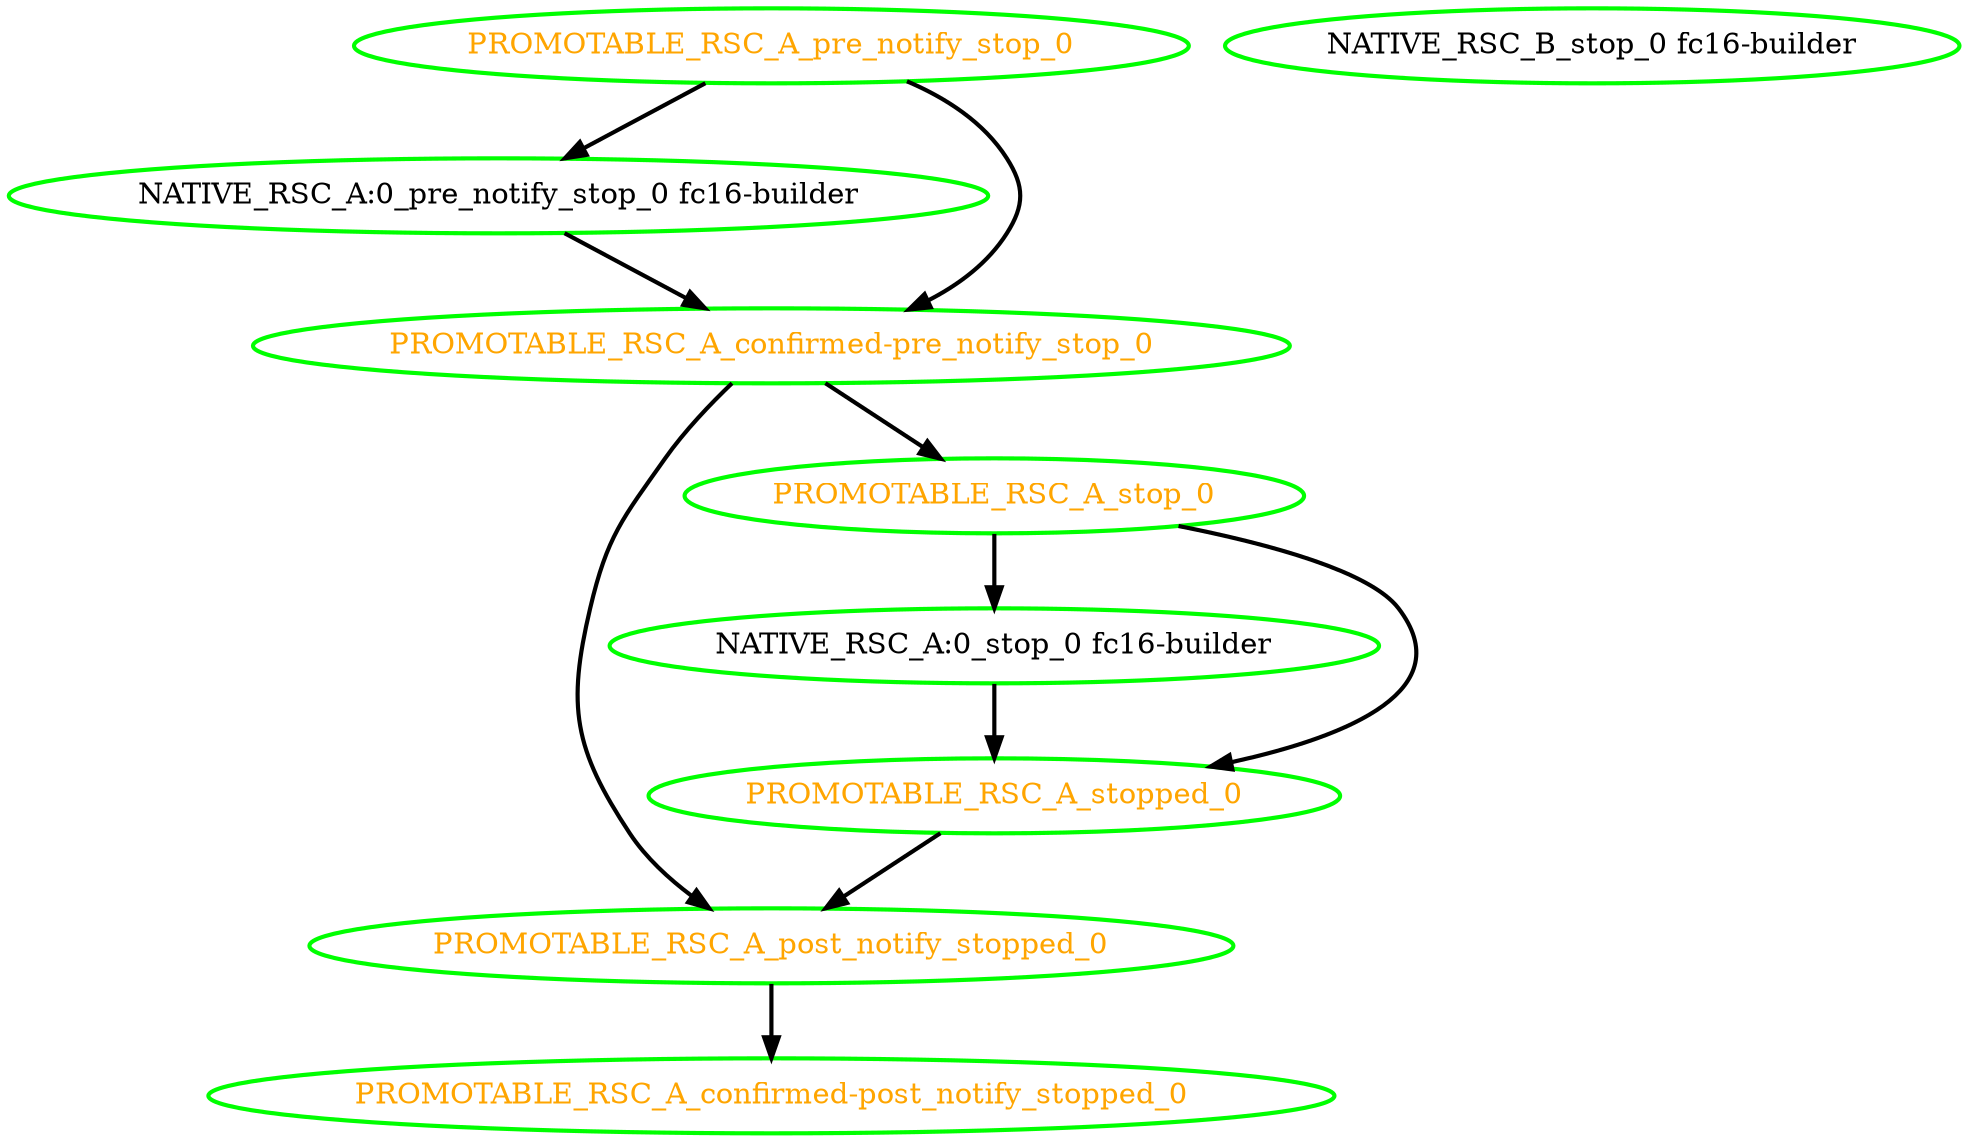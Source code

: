  digraph "g" {
"NATIVE_RSC_A:0_pre_notify_stop_0 fc16-builder" -> "PROMOTABLE_RSC_A_confirmed-pre_notify_stop_0" [ style = bold]
"NATIVE_RSC_A:0_pre_notify_stop_0 fc16-builder" [ style=bold color="green" fontcolor="black"]
"NATIVE_RSC_A:0_stop_0 fc16-builder" -> "PROMOTABLE_RSC_A_stopped_0" [ style = bold]
"NATIVE_RSC_A:0_stop_0 fc16-builder" [ style=bold color="green" fontcolor="black"]
"NATIVE_RSC_B_stop_0 fc16-builder" [ style=bold color="green" fontcolor="black"]
"PROMOTABLE_RSC_A_confirmed-post_notify_stopped_0" [ style=bold color="green" fontcolor="orange"]
"PROMOTABLE_RSC_A_confirmed-pre_notify_stop_0" -> "PROMOTABLE_RSC_A_post_notify_stopped_0" [ style = bold]
"PROMOTABLE_RSC_A_confirmed-pre_notify_stop_0" -> "PROMOTABLE_RSC_A_stop_0" [ style = bold]
"PROMOTABLE_RSC_A_confirmed-pre_notify_stop_0" [ style=bold color="green" fontcolor="orange"]
"PROMOTABLE_RSC_A_post_notify_stopped_0" -> "PROMOTABLE_RSC_A_confirmed-post_notify_stopped_0" [ style = bold]
"PROMOTABLE_RSC_A_post_notify_stopped_0" [ style=bold color="green" fontcolor="orange"]
"PROMOTABLE_RSC_A_pre_notify_stop_0" -> "NATIVE_RSC_A:0_pre_notify_stop_0 fc16-builder" [ style = bold]
"PROMOTABLE_RSC_A_pre_notify_stop_0" -> "PROMOTABLE_RSC_A_confirmed-pre_notify_stop_0" [ style = bold]
"PROMOTABLE_RSC_A_pre_notify_stop_0" [ style=bold color="green" fontcolor="orange"]
"PROMOTABLE_RSC_A_stop_0" -> "NATIVE_RSC_A:0_stop_0 fc16-builder" [ style = bold]
"PROMOTABLE_RSC_A_stop_0" -> "PROMOTABLE_RSC_A_stopped_0" [ style = bold]
"PROMOTABLE_RSC_A_stop_0" [ style=bold color="green" fontcolor="orange"]
"PROMOTABLE_RSC_A_stopped_0" -> "PROMOTABLE_RSC_A_post_notify_stopped_0" [ style = bold]
"PROMOTABLE_RSC_A_stopped_0" [ style=bold color="green" fontcolor="orange"]
}
